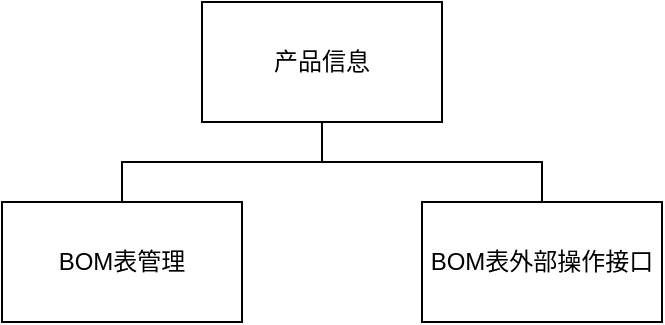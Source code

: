 <mxfile version="21.5.1" type="device">
  <diagram name="第 1 页" id="Ug76cF7pqHT-iJMbxUH6">
    <mxGraphModel dx="941" dy="692" grid="1" gridSize="10" guides="1" tooltips="1" connect="1" arrows="1" fold="1" page="1" pageScale="1" pageWidth="827" pageHeight="1169" math="0" shadow="0">
      <root>
        <mxCell id="0" />
        <mxCell id="1" parent="0" />
        <mxCell id="lqMf_vAXvK7kbJxvS5rx-2" style="edgeStyle=orthogonalEdgeStyle;rounded=0;orthogonalLoop=1;jettySize=auto;html=1;exitX=0.5;exitY=1;exitDx=0;exitDy=0;endArrow=none;endFill=0;" parent="1" source="3EdBuj-BAcAfFvIbmEUd-1" target="3EdBuj-BAcAfFvIbmEUd-2" edge="1">
          <mxGeometry relative="1" as="geometry" />
        </mxCell>
        <mxCell id="lqMf_vAXvK7kbJxvS5rx-3" style="edgeStyle=orthogonalEdgeStyle;rounded=0;orthogonalLoop=1;jettySize=auto;html=1;exitX=0.5;exitY=1;exitDx=0;exitDy=0;entryX=0.5;entryY=0;entryDx=0;entryDy=0;endArrow=none;endFill=0;" parent="1" source="3EdBuj-BAcAfFvIbmEUd-1" target="lqMf_vAXvK7kbJxvS5rx-1" edge="1">
          <mxGeometry relative="1" as="geometry" />
        </mxCell>
        <mxCell id="3EdBuj-BAcAfFvIbmEUd-1" value="产品信息" style="rounded=0;whiteSpace=wrap;html=1;" parent="1" vertex="1">
          <mxGeometry x="380" y="90" width="120" height="60" as="geometry" />
        </mxCell>
        <mxCell id="3EdBuj-BAcAfFvIbmEUd-2" value="BOM表管理" style="rounded=0;whiteSpace=wrap;html=1;" parent="1" vertex="1">
          <mxGeometry x="280" y="190" width="120" height="60" as="geometry" />
        </mxCell>
        <mxCell id="lqMf_vAXvK7kbJxvS5rx-1" value="BOM表外部操作接口" style="rounded=0;whiteSpace=wrap;html=1;" parent="1" vertex="1">
          <mxGeometry x="490" y="190" width="120" height="60" as="geometry" />
        </mxCell>
      </root>
    </mxGraphModel>
  </diagram>
</mxfile>
